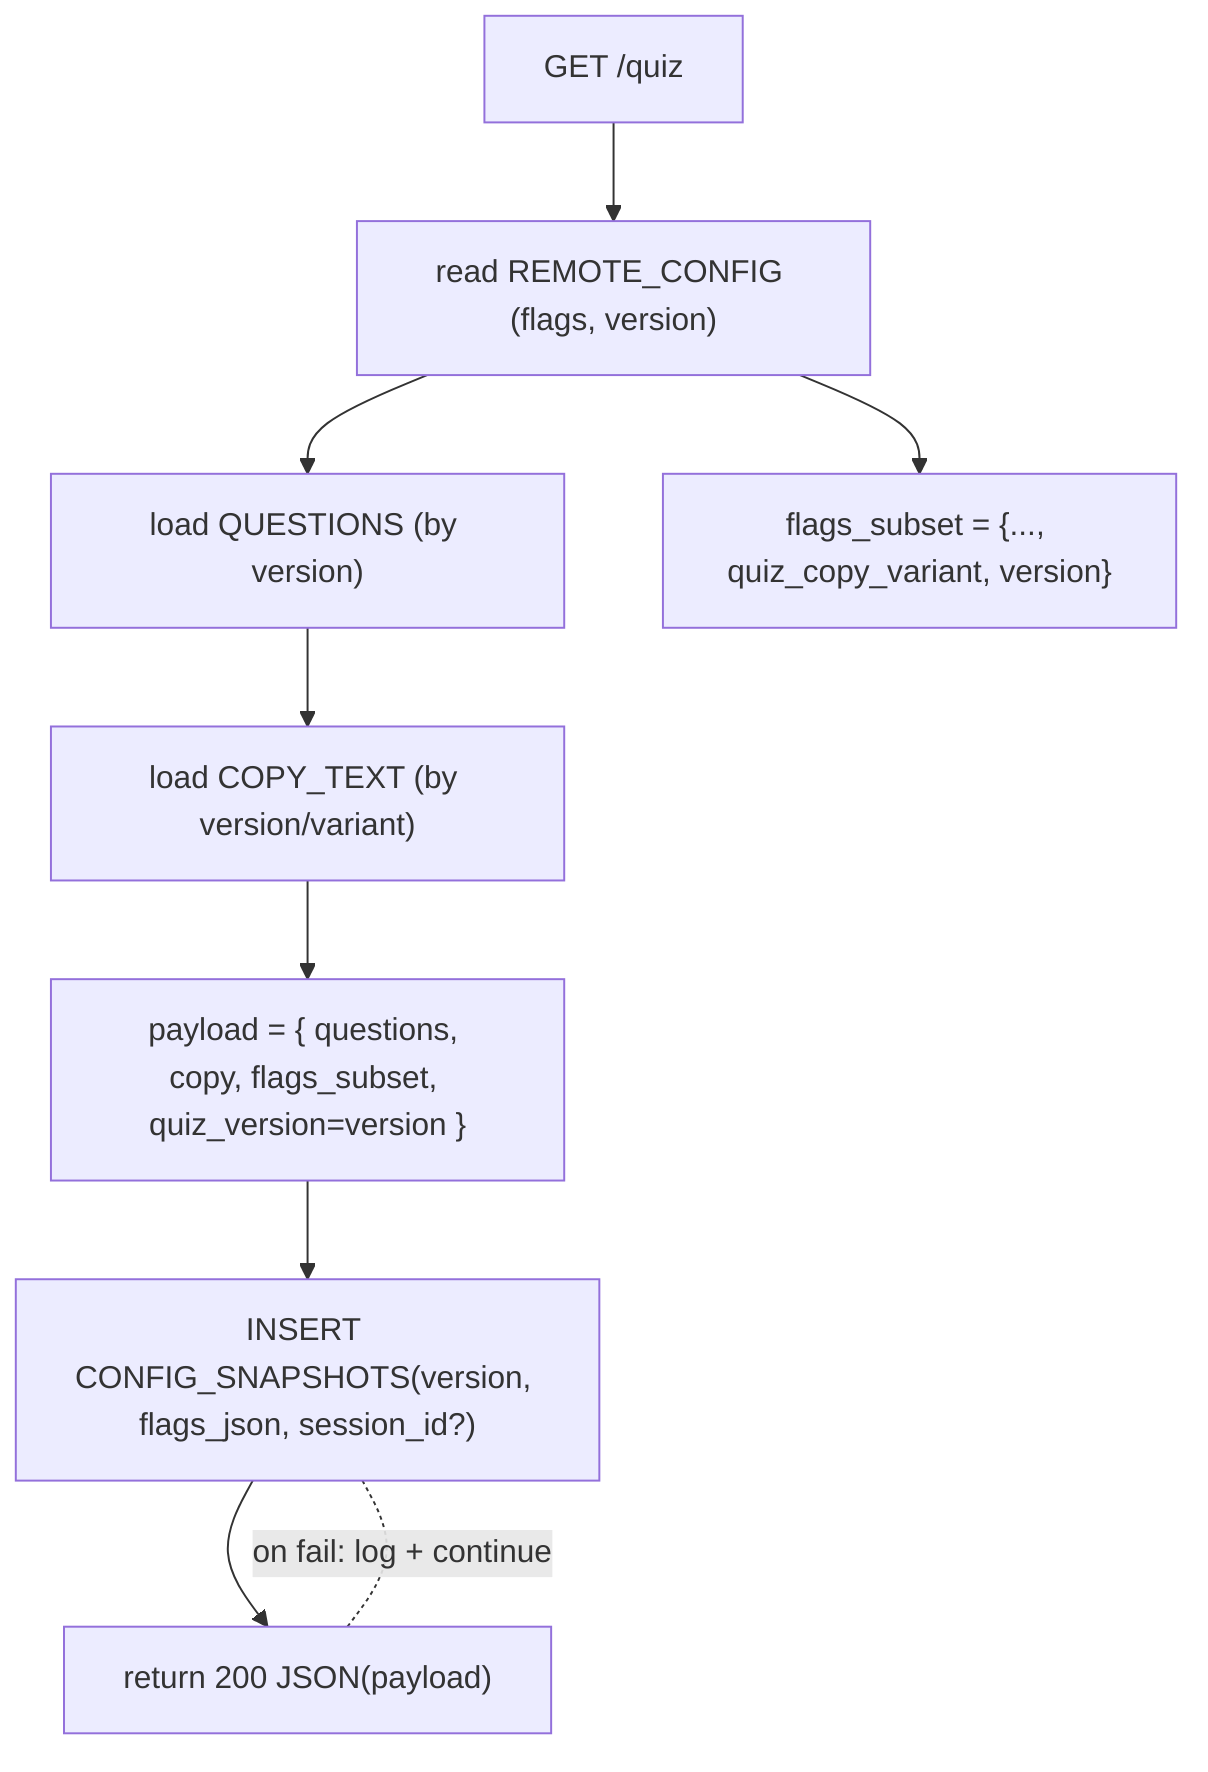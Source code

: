 flowchart TD
  A["GET /quiz"] --> B["read REMOTE_CONFIG (flags, version)"]
  B --> C["load QUESTIONS (by version)"]
  C --> D["load COPY_TEXT (by version/variant)"]
  B --> E["flags_subset = {..., quiz_copy_variant, version}"]
  D --> F["payload = { questions, copy, flags_subset, quiz_version=version }"]
  F --> G["INSERT CONFIG_SNAPSHOTS(version, flags_json, session_id?)"]
  G --> H["return 200 JSON(payload)"]
  G -. on fail: log + continue .- H